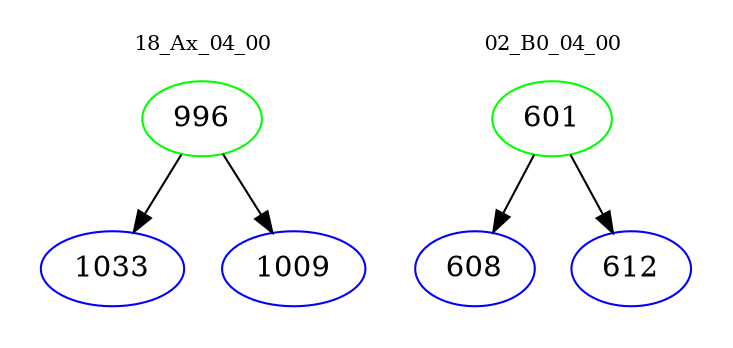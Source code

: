 digraph{
subgraph cluster_0 {
color = white
label = "18_Ax_04_00";
fontsize=10;
T0_996 [label="996", color="green"]
T0_996 -> T0_1033 [color="black"]
T0_1033 [label="1033", color="blue"]
T0_996 -> T0_1009 [color="black"]
T0_1009 [label="1009", color="blue"]
}
subgraph cluster_1 {
color = white
label = "02_B0_04_00";
fontsize=10;
T1_601 [label="601", color="green"]
T1_601 -> T1_608 [color="black"]
T1_608 [label="608", color="blue"]
T1_601 -> T1_612 [color="black"]
T1_612 [label="612", color="blue"]
}
}
